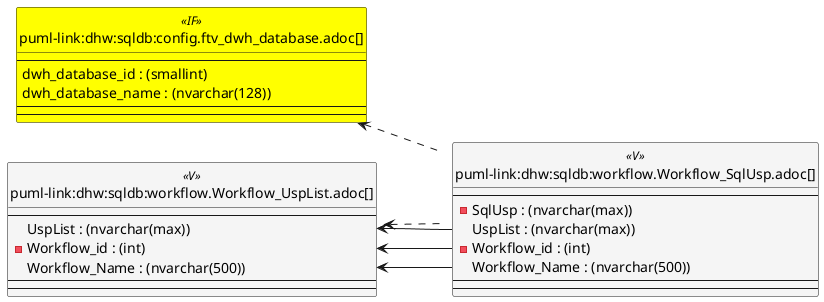 @startuml
left to right direction
'top to bottom direction
hide circle
'avoide "." issues:
set namespaceSeparator none


skinparam class {
  BackgroundColor White
  BackgroundColor<<FN>> Yellow
  BackgroundColor<<FS>> Yellow
  BackgroundColor<<FT>> LightGray
  BackgroundColor<<IF>> Yellow
  BackgroundColor<<IS>> Yellow
  BackgroundColor<<P>> Aqua
  BackgroundColor<<PC>> Aqua
  BackgroundColor<<SN>> Yellow
  BackgroundColor<<SO>> SlateBlue
  BackgroundColor<<TF>> LightGray
  BackgroundColor<<TR>> Tomato
  BackgroundColor<<U>> White
  BackgroundColor<<V>> WhiteSmoke
  BackgroundColor<<X>> Aqua
  BackgroundColor<<external>> AliceBlue
}


entity "puml-link:dhw:sqldb:config.ftv_dwh_database.adoc[]" as config.ftv_dwh_database << IF >> {
  --
  dwh_database_id : (smallint)
  dwh_database_name : (nvarchar(128))
  --
  --
}

entity "puml-link:dhw:sqldb:workflow.Workflow_SqlUsp.adoc[]" as workflow.Workflow_SqlUsp << V >> {
  --
  - SqlUsp : (nvarchar(max))
  UspList : (nvarchar(max))
  - Workflow_id : (int)
  Workflow_Name : (nvarchar(500))
  --
  --
}

entity "puml-link:dhw:sqldb:workflow.Workflow_UspList.adoc[]" as workflow.Workflow_UspList << V >> {
  --
  UspList : (nvarchar(max))
  - Workflow_id : (int)
  Workflow_Name : (nvarchar(500))
  --
  --
}

config.ftv_dwh_database <.. workflow.Workflow_SqlUsp
workflow.Workflow_UspList <.. workflow.Workflow_SqlUsp
"workflow.Workflow_UspList::UspList" <-- "workflow.Workflow_SqlUsp::UspList"
"workflow.Workflow_UspList::Workflow_id" <-- "workflow.Workflow_SqlUsp::Workflow_id"
"workflow.Workflow_UspList::Workflow_Name" <-- "workflow.Workflow_SqlUsp::Workflow_Name"
@enduml

